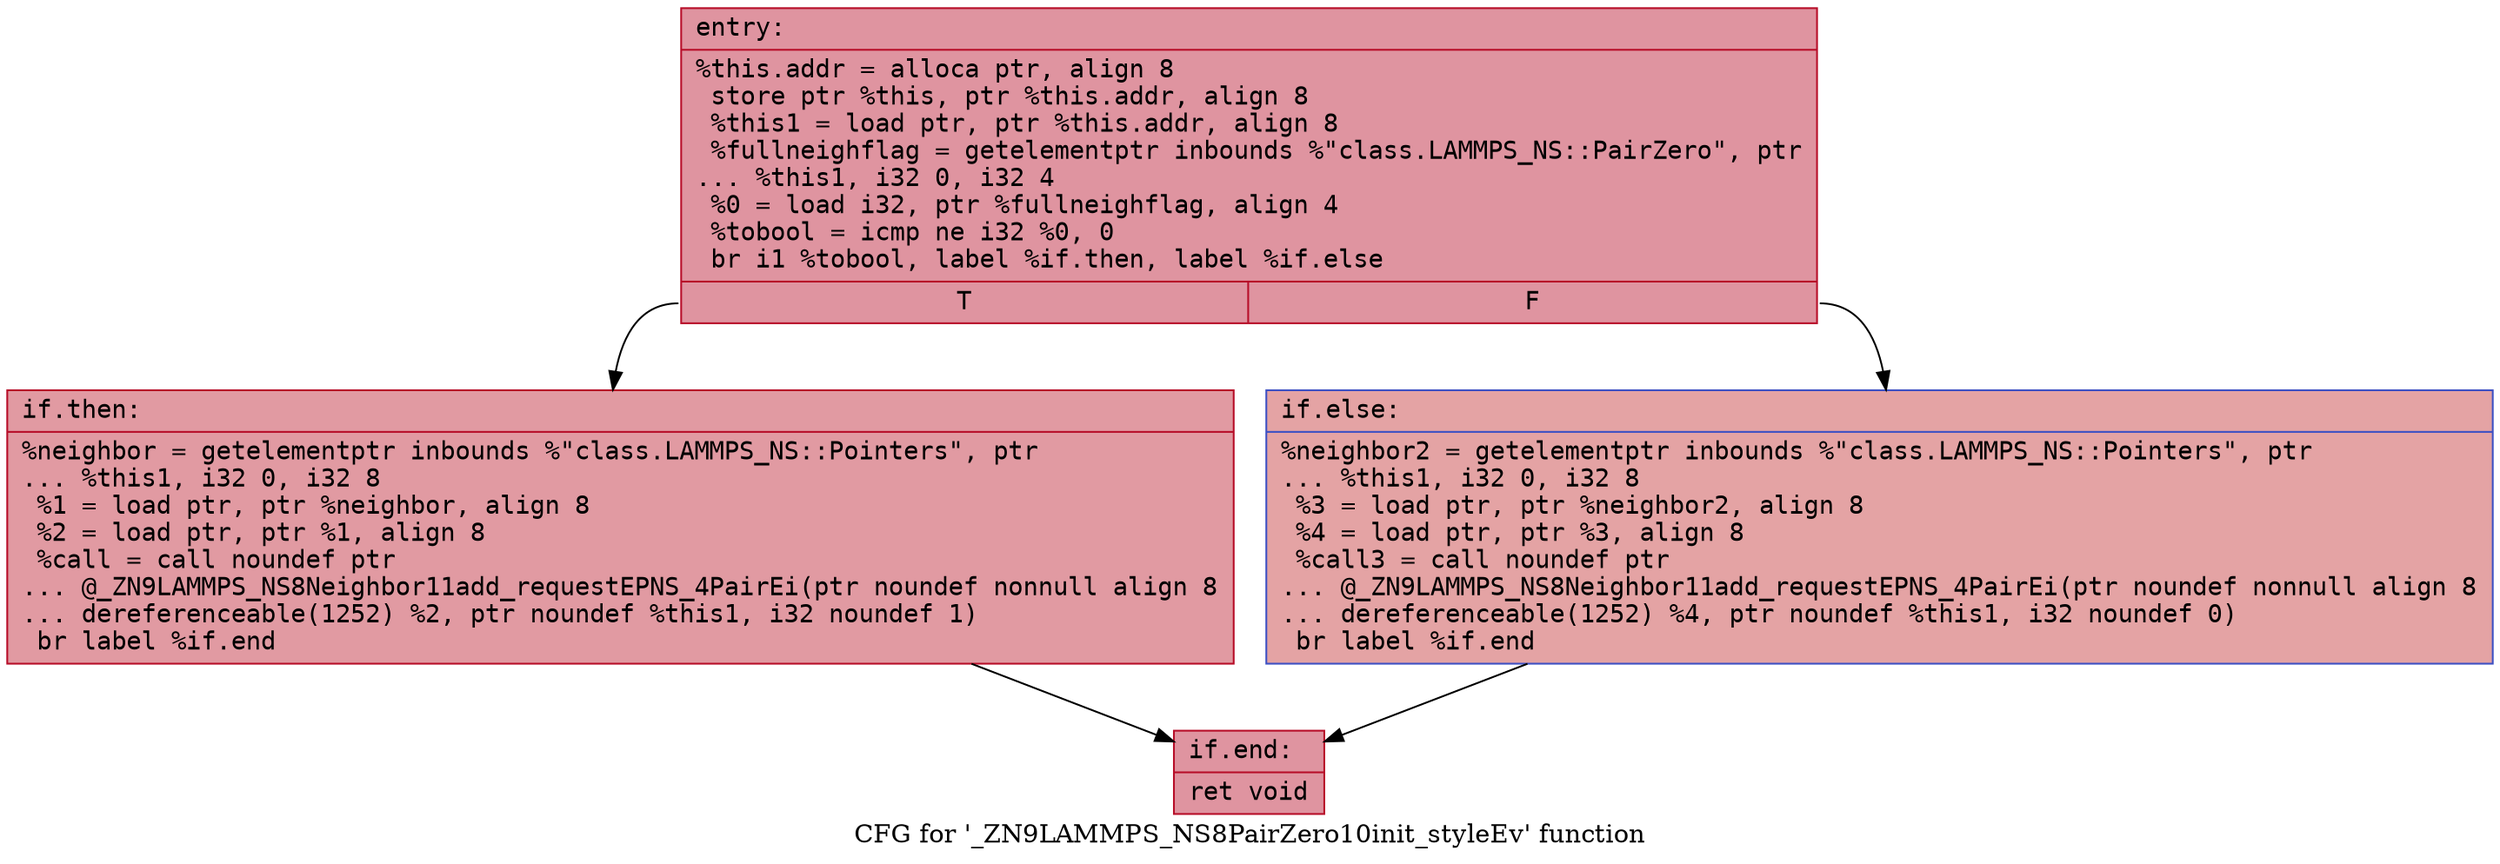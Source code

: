 digraph "CFG for '_ZN9LAMMPS_NS8PairZero10init_styleEv' function" {
	label="CFG for '_ZN9LAMMPS_NS8PairZero10init_styleEv' function";

	Node0x55f528d6f930 [shape=record,color="#b70d28ff", style=filled, fillcolor="#b70d2870" fontname="Courier",label="{entry:\l|  %this.addr = alloca ptr, align 8\l  store ptr %this, ptr %this.addr, align 8\l  %this1 = load ptr, ptr %this.addr, align 8\l  %fullneighflag = getelementptr inbounds %\"class.LAMMPS_NS::PairZero\", ptr\l... %this1, i32 0, i32 4\l  %0 = load i32, ptr %fullneighflag, align 4\l  %tobool = icmp ne i32 %0, 0\l  br i1 %tobool, label %if.then, label %if.else\l|{<s0>T|<s1>F}}"];
	Node0x55f528d6f930:s0 -> Node0x55f528d75460[tooltip="entry -> if.then\nProbability 62.50%" ];
	Node0x55f528d6f930:s1 -> Node0x55f528d754d0[tooltip="entry -> if.else\nProbability 37.50%" ];
	Node0x55f528d75460 [shape=record,color="#b70d28ff", style=filled, fillcolor="#bb1b2c70" fontname="Courier",label="{if.then:\l|  %neighbor = getelementptr inbounds %\"class.LAMMPS_NS::Pointers\", ptr\l... %this1, i32 0, i32 8\l  %1 = load ptr, ptr %neighbor, align 8\l  %2 = load ptr, ptr %1, align 8\l  %call = call noundef ptr\l... @_ZN9LAMMPS_NS8Neighbor11add_requestEPNS_4PairEi(ptr noundef nonnull align 8\l... dereferenceable(1252) %2, ptr noundef %this1, i32 noundef 1)\l  br label %if.end\l}"];
	Node0x55f528d75460 -> Node0x55f528d75920[tooltip="if.then -> if.end\nProbability 100.00%" ];
	Node0x55f528d754d0 [shape=record,color="#3d50c3ff", style=filled, fillcolor="#c32e3170" fontname="Courier",label="{if.else:\l|  %neighbor2 = getelementptr inbounds %\"class.LAMMPS_NS::Pointers\", ptr\l... %this1, i32 0, i32 8\l  %3 = load ptr, ptr %neighbor2, align 8\l  %4 = load ptr, ptr %3, align 8\l  %call3 = call noundef ptr\l... @_ZN9LAMMPS_NS8Neighbor11add_requestEPNS_4PairEi(ptr noundef nonnull align 8\l... dereferenceable(1252) %4, ptr noundef %this1, i32 noundef 0)\l  br label %if.end\l}"];
	Node0x55f528d754d0 -> Node0x55f528d75920[tooltip="if.else -> if.end\nProbability 100.00%" ];
	Node0x55f528d75920 [shape=record,color="#b70d28ff", style=filled, fillcolor="#b70d2870" fontname="Courier",label="{if.end:\l|  ret void\l}"];
}
